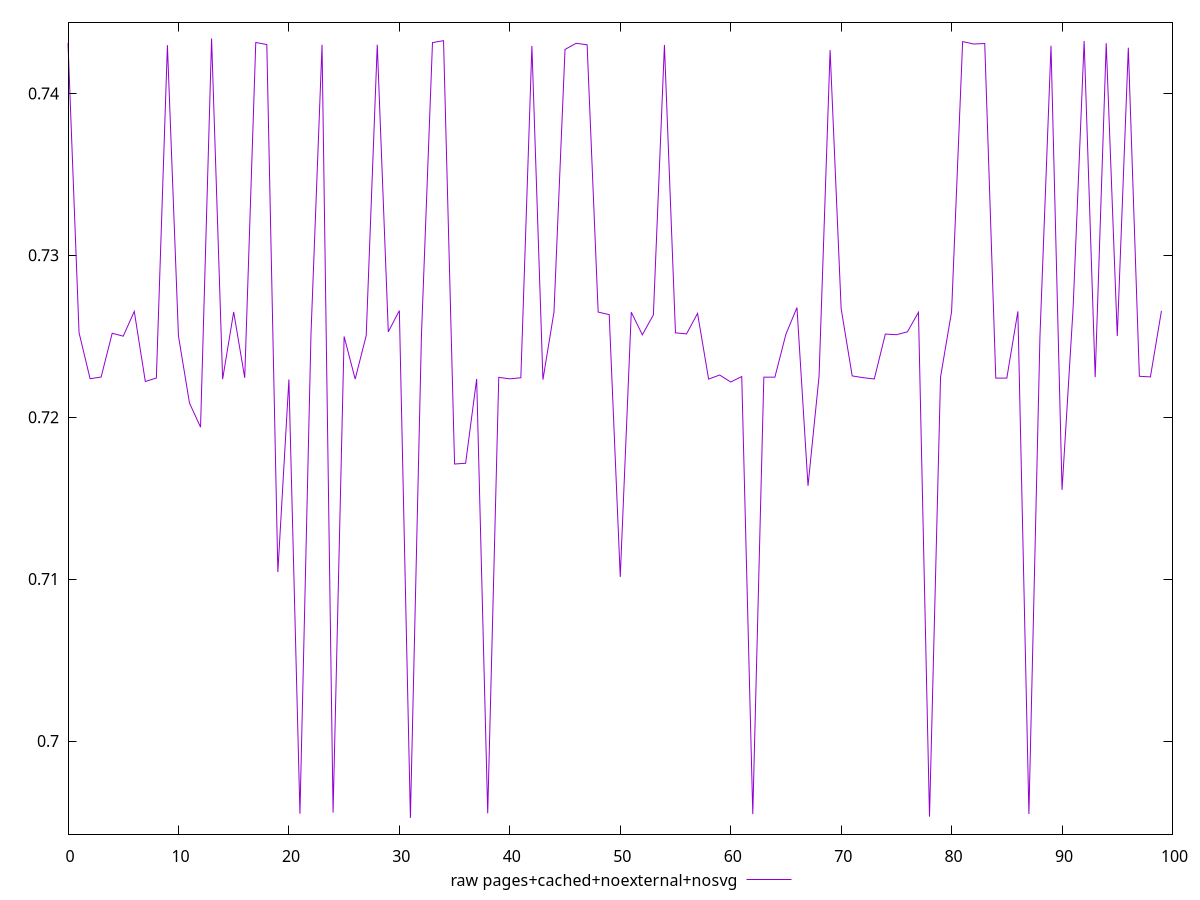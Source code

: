 $_rawPagesCachedNoexternalNosvg <<EOF
0.7431099333946388
0.7252214835723351
0.7223783763953157
0.7224841695556843
0.7251862280834803
0.7250077227898342
0.7265367562288665
0.7222081612522018
0.7224225654637121
0.7429827411658523
0.7250240983695891
0.7208705707042413
0.7193862249691345
0.7433953975027573
0.7223523641131732
0.7265032414573623
0.7224369196387357
0.7431493403769837
0.7430207295125499
0.7104367271423918
0.7223301418562574
0.6955085809575299
0.7251505192048038
0.7430096948268173
0.6955791200595105
0.7249851248385558
0.7223578043642229
0.7250442625725085
0.7430129327568683
0.7252744874473429
0.726587292838594
0.6952478887018282
0.725059025060114
0.743140460891734
0.7432610997309935
0.7171102794803085
0.7171574016333571
0.7223639098945168
0.6955381240290849
0.72246312674585
0.7223704098767203
0.722438465508295
0.742937632749763
0.7223216288580764
0.726499513622253
0.7427187896742836
0.7430969241254121
0.7430085822928569
0.7264957325266657
0.7263378626552235
0.7101377952085194
0.7264896016115092
0.725091320117199
0.7263225702232288
0.7429945342604936
0.725211182811151
0.7251478355808868
0.7264155403532041
0.7223543211175908
0.722608509881939
0.7221759904615012
0.722511473012841
0.6954841183822879
0.722473498630901
0.7224741869441698
0.7251319996387072
0.7267747258117077
0.7157635489025321
0.7225246175688386
0.7426776741920159
0.7267087763651052
0.7225522627486864
0.7224437788896401
0.7223624491096872
0.7251365909501188
0.7250972841645769
0.7252752839869447
0.7264811646922338
0.695324971786852
0.7224843887892309
0.7265274244982625
0.743204849663956
0.7430525144602319
0.743085479843577
0.7224160650553262
0.7224188224903801
0.7265379005798736
0.6954922014780043
0.724997770298927
0.7429475101664478
0.7155135303743018
0.7267272919064967
0.7432376532437743
0.722476573362867
0.7431035472241235
0.7250139046711631
0.7428285143780358
0.7225306648598786
0.7224892769998883
0.7265685612803336
EOF
set key outside below
set terminal pngcairo
set output "report_00006_2020-11-02T20-21-41.718Z/performance_score/pages+cached+noexternal+nosvg//raw.png"
set yrange [0.6942478887018282:0.7443953975027573]
plot $_rawPagesCachedNoexternalNosvg title "raw pages+cached+noexternal+nosvg" with line ,